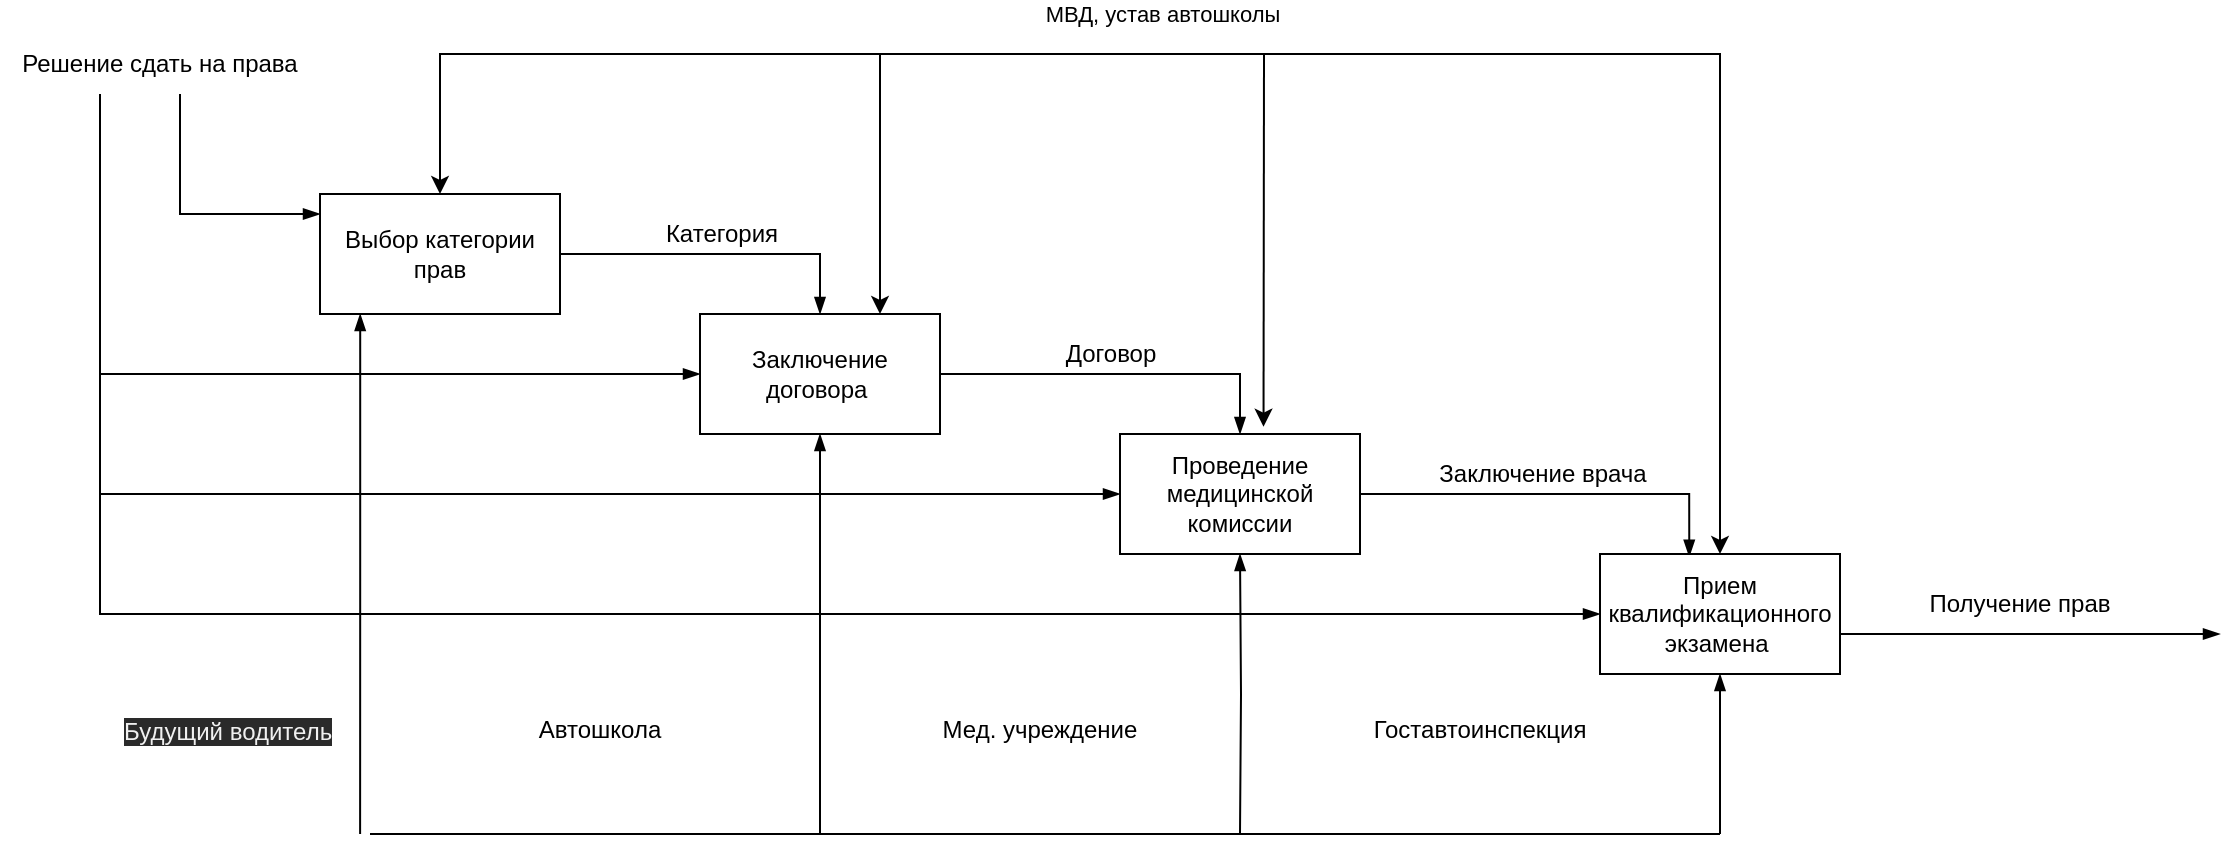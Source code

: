 <mxfile version="20.7.2" type="github">
  <diagram id="OBoXkC4nlz3z7EiW-fcx" name="Страница 1">
    <mxGraphModel dx="1195" dy="663" grid="1" gridSize="10" guides="1" tooltips="1" connect="1" arrows="1" fold="1" page="1" pageScale="1" pageWidth="3300" pageHeight="4681" math="0" shadow="0">
      <root>
        <mxCell id="0" />
        <mxCell id="1" parent="0" />
        <mxCell id="nV9QnrNsVoV1oHg731jg-2" style="edgeStyle=orthogonalEdgeStyle;rounded=0;orthogonalLoop=1;jettySize=auto;html=1;fontSize=12;endArrow=blockThin;endFill=1;" parent="1" source="nV9QnrNsVoV1oHg731jg-3" target="nV9QnrNsVoV1oHg731jg-5" edge="1">
          <mxGeometry relative="1" as="geometry">
            <Array as="points">
              <mxPoint x="450" y="260" />
            </Array>
          </mxGeometry>
        </mxCell>
        <mxCell id="nV9QnrNsVoV1oHg731jg-3" value="Выбор категории прав" style="rounded=0;whiteSpace=wrap;html=1;" parent="1" vertex="1">
          <mxGeometry x="200" y="230" width="120" height="60" as="geometry" />
        </mxCell>
        <mxCell id="nV9QnrNsVoV1oHg731jg-4" value="Договор" style="edgeStyle=orthogonalEdgeStyle;rounded=0;orthogonalLoop=1;jettySize=auto;html=1;entryX=0.5;entryY=0;entryDx=0;entryDy=0;fontSize=12;endArrow=blockThin;endFill=1;" parent="1" source="nV9QnrNsVoV1oHg731jg-5" target="nV9QnrNsVoV1oHg731jg-7" edge="1">
          <mxGeometry x="-0.059" y="10" relative="1" as="geometry">
            <mxPoint as="offset" />
          </mxGeometry>
        </mxCell>
        <mxCell id="nV9QnrNsVoV1oHg731jg-5" value="&lt;span style=&quot;font-size: 12px;&quot;&gt;&lt;font style=&quot;vertical-align: inherit;&quot;&gt;&lt;font style=&quot;vertical-align: inherit;&quot;&gt;&lt;font style=&quot;vertical-align: inherit;&quot;&gt;&lt;font style=&quot;vertical-align: inherit;&quot;&gt;Заключение договора&amp;nbsp;&lt;/font&gt;&lt;/font&gt;&lt;/font&gt;&lt;/font&gt;&lt;/span&gt;" style="rounded=0;whiteSpace=wrap;html=1;fontSize=10;" parent="1" vertex="1">
          <mxGeometry x="390" y="290" width="120" height="60" as="geometry" />
        </mxCell>
        <mxCell id="nV9QnrNsVoV1oHg731jg-6" value="Заключение врача" style="edgeStyle=orthogonalEdgeStyle;rounded=0;orthogonalLoop=1;jettySize=auto;html=1;entryX=0.372;entryY=0.022;entryDx=0;entryDy=0;entryPerimeter=0;fontSize=12;endArrow=blockThin;endFill=1;" parent="1" source="nV9QnrNsVoV1oHg731jg-7" target="nV9QnrNsVoV1oHg731jg-9" edge="1">
          <mxGeometry x="-0.074" y="10" relative="1" as="geometry">
            <Array as="points">
              <mxPoint x="885" y="380" />
            </Array>
            <mxPoint as="offset" />
          </mxGeometry>
        </mxCell>
        <mxCell id="nV9QnrNsVoV1oHg731jg-7" value="&lt;font style=&quot;vertical-align: inherit;&quot;&gt;&lt;font style=&quot;vertical-align: inherit;&quot;&gt;&lt;font style=&quot;vertical-align: inherit;&quot;&gt;&lt;font style=&quot;vertical-align: inherit;&quot;&gt;Проведение медицинской комиссии&lt;/font&gt;&lt;/font&gt;&lt;/font&gt;&lt;/font&gt;" style="rounded=0;whiteSpace=wrap;html=1;fontSize=12;" parent="1" vertex="1">
          <mxGeometry x="600" y="350" width="120" height="60" as="geometry" />
        </mxCell>
        <mxCell id="nV9QnrNsVoV1oHg731jg-8" style="edgeStyle=orthogonalEdgeStyle;rounded=0;orthogonalLoop=1;jettySize=auto;html=1;fontSize=12;endArrow=blockThin;endFill=1;" parent="1" source="nV9QnrNsVoV1oHg731jg-9" edge="1">
          <mxGeometry relative="1" as="geometry">
            <mxPoint x="1150" y="450" as="targetPoint" />
            <Array as="points">
              <mxPoint x="1120" y="450" />
            </Array>
          </mxGeometry>
        </mxCell>
        <mxCell id="nV9QnrNsVoV1oHg731jg-9" value="&lt;font style=&quot;vertical-align: inherit;&quot;&gt;&lt;font style=&quot;vertical-align: inherit;&quot;&gt;&lt;font style=&quot;vertical-align: inherit;&quot;&gt;&lt;font style=&quot;vertical-align: inherit;&quot;&gt;&lt;font style=&quot;vertical-align: inherit;&quot;&gt;&lt;font style=&quot;vertical-align: inherit;&quot;&gt;Прием квалификационного экзамена&amp;nbsp;&lt;/font&gt;&lt;/font&gt;&lt;/font&gt;&lt;/font&gt;&lt;/font&gt;&lt;/font&gt;" style="rounded=0;whiteSpace=wrap;html=1;fontSize=12;" parent="1" vertex="1">
          <mxGeometry x="840" y="410" width="120" height="60" as="geometry" />
        </mxCell>
        <mxCell id="nV9QnrNsVoV1oHg731jg-10" style="edgeStyle=orthogonalEdgeStyle;rounded=0;orthogonalLoop=1;jettySize=auto;html=1;fontSize=12;endArrow=blockThin;endFill=1;" parent="1" target="nV9QnrNsVoV1oHg731jg-3" edge="1">
          <mxGeometry relative="1" as="geometry">
            <Array as="points">
              <mxPoint x="220" y="410" />
              <mxPoint x="220" y="410" />
            </Array>
            <mxPoint x="220.059" y="550" as="sourcePoint" />
          </mxGeometry>
        </mxCell>
        <mxCell id="nV9QnrNsVoV1oHg731jg-11" style="edgeStyle=orthogonalEdgeStyle;rounded=0;orthogonalLoop=1;jettySize=auto;html=1;fontSize=12;endArrow=blockThin;endFill=1;" parent="1" target="nV9QnrNsVoV1oHg731jg-5" edge="1">
          <mxGeometry relative="1" as="geometry">
            <Array as="points">
              <mxPoint x="450" y="430" />
              <mxPoint x="450" y="430" />
            </Array>
            <mxPoint x="450" y="550" as="sourcePoint" />
          </mxGeometry>
        </mxCell>
        <mxCell id="nV9QnrNsVoV1oHg731jg-12" value="&lt;font style=&quot;vertical-align: inherit;&quot;&gt;&lt;font style=&quot;vertical-align: inherit;&quot;&gt;Автошкола&lt;/font&gt;&lt;/font&gt;" style="text;html=1;strokeColor=none;fillColor=none;align=center;verticalAlign=middle;whiteSpace=wrap;rounded=0;fontSize=12;" parent="1" vertex="1">
          <mxGeometry x="310" y="482.5" width="60" height="30" as="geometry" />
        </mxCell>
        <mxCell id="nV9QnrNsVoV1oHg731jg-13" style="edgeStyle=orthogonalEdgeStyle;rounded=0;orthogonalLoop=1;jettySize=auto;html=1;entryX=0.5;entryY=1;entryDx=0;entryDy=0;fontSize=12;endArrow=blockThin;endFill=1;" parent="1" target="nV9QnrNsVoV1oHg731jg-7" edge="1">
          <mxGeometry relative="1" as="geometry">
            <mxPoint x="660" y="550" as="sourcePoint" />
          </mxGeometry>
        </mxCell>
        <mxCell id="nV9QnrNsVoV1oHg731jg-14" value="&lt;font style=&quot;vertical-align: inherit;&quot;&gt;&lt;font style=&quot;vertical-align: inherit;&quot;&gt;Мед. учреждение&lt;/font&gt;&lt;/font&gt;" style="text;html=1;strokeColor=none;fillColor=none;align=center;verticalAlign=middle;whiteSpace=wrap;rounded=0;fontSize=12;" parent="1" vertex="1">
          <mxGeometry x="500" y="482.5" width="120" height="30" as="geometry" />
        </mxCell>
        <mxCell id="nV9QnrNsVoV1oHg731jg-15" style="edgeStyle=orthogonalEdgeStyle;rounded=0;orthogonalLoop=1;jettySize=auto;html=1;entryX=0.5;entryY=1;entryDx=0;entryDy=0;fontSize=12;endArrow=blockThin;endFill=1;" parent="1" target="nV9QnrNsVoV1oHg731jg-9" edge="1">
          <mxGeometry relative="1" as="geometry">
            <mxPoint x="900" y="550" as="sourcePoint" />
            <Array as="points">
              <mxPoint x="900" y="525" />
            </Array>
          </mxGeometry>
        </mxCell>
        <mxCell id="nV9QnrNsVoV1oHg731jg-16" value="Гоставтоинспекция" style="text;html=1;strokeColor=none;fillColor=none;align=center;verticalAlign=middle;whiteSpace=wrap;rounded=0;fontSize=12;" parent="1" vertex="1">
          <mxGeometry x="750" y="482.5" width="60" height="30" as="geometry" />
        </mxCell>
        <mxCell id="nV9QnrNsVoV1oHg731jg-17" style="edgeStyle=orthogonalEdgeStyle;rounded=0;orthogonalLoop=1;jettySize=auto;html=1;fontSize=12;endArrow=blockThin;endFill=1;entryX=0;entryY=0.5;entryDx=0;entryDy=0;" parent="1" source="nV9QnrNsVoV1oHg731jg-19" target="nV9QnrNsVoV1oHg731jg-9" edge="1">
          <mxGeometry relative="1" as="geometry">
            <mxPoint x="810" y="510" as="targetPoint" />
            <mxPoint x="90.059" y="190" as="sourcePoint" />
            <Array as="points">
              <mxPoint x="90" y="440" />
            </Array>
          </mxGeometry>
        </mxCell>
        <mxCell id="nV9QnrNsVoV1oHg731jg-18" style="edgeStyle=orthogonalEdgeStyle;rounded=0;orthogonalLoop=1;jettySize=auto;html=1;fontSize=12;endArrow=blockThin;endFill=1;" parent="1" source="nV9QnrNsVoV1oHg731jg-19" edge="1">
          <mxGeometry relative="1" as="geometry">
            <mxPoint x="150" y="160" as="sourcePoint" />
            <mxPoint x="200" y="240" as="targetPoint" />
            <Array as="points">
              <mxPoint x="130" y="240" />
            </Array>
          </mxGeometry>
        </mxCell>
        <mxCell id="nV9QnrNsVoV1oHg731jg-19" value="Решение сдать на права" style="text;html=1;strokeColor=none;fillColor=none;align=center;verticalAlign=middle;whiteSpace=wrap;rounded=0;fontSize=12;" parent="1" vertex="1">
          <mxGeometry x="40" y="150" width="160" height="30" as="geometry" />
        </mxCell>
        <mxCell id="nV9QnrNsVoV1oHg731jg-20" value="Получение прав" style="text;html=1;strokeColor=none;fillColor=none;align=center;verticalAlign=middle;whiteSpace=wrap;rounded=0;fontSize=12;" parent="1" vertex="1">
          <mxGeometry x="1000" y="420" width="100" height="30" as="geometry" />
        </mxCell>
        <mxCell id="nV9QnrNsVoV1oHg731jg-21" value="Категория" style="text;html=1;strokeColor=none;fillColor=none;align=center;verticalAlign=middle;whiteSpace=wrap;rounded=0;fontSize=12;" parent="1" vertex="1">
          <mxGeometry x="336" y="235" width="130" height="30" as="geometry" />
        </mxCell>
        <mxCell id="nV9QnrNsVoV1oHg731jg-22" style="edgeStyle=orthogonalEdgeStyle;rounded=0;orthogonalLoop=1;jettySize=auto;html=1;fontSize=12;endArrow=blockThin;endFill=1;entryX=0;entryY=0.5;entryDx=0;entryDy=0;" parent="1" target="nV9QnrNsVoV1oHg731jg-5" edge="1">
          <mxGeometry relative="1" as="geometry">
            <mxPoint x="89.999" y="180" as="sourcePoint" />
            <mxPoint x="159.94" y="240" as="targetPoint" />
            <Array as="points">
              <mxPoint x="90" y="320" />
            </Array>
          </mxGeometry>
        </mxCell>
        <mxCell id="nV9QnrNsVoV1oHg731jg-23" style="edgeStyle=orthogonalEdgeStyle;rounded=0;orthogonalLoop=1;jettySize=auto;html=1;fontSize=12;endArrow=blockThin;endFill=1;entryX=0;entryY=0.5;entryDx=0;entryDy=0;" parent="1" target="nV9QnrNsVoV1oHg731jg-7" edge="1">
          <mxGeometry relative="1" as="geometry">
            <mxPoint x="90" y="180" as="sourcePoint" />
            <mxPoint x="400" y="330" as="targetPoint" />
            <Array as="points">
              <mxPoint x="90" y="190" />
              <mxPoint x="90" y="370" />
            </Array>
          </mxGeometry>
        </mxCell>
        <mxCell id="nV9QnrNsVoV1oHg731jg-24" value="МВД, устав автошколы" style="endArrow=classic;startArrow=classic;html=1;rounded=0;entryX=0.5;entryY=0;entryDx=0;entryDy=0;" parent="1" target="nV9QnrNsVoV1oHg731jg-3" edge="1">
          <mxGeometry x="0.104" y="-20" width="50" height="50" relative="1" as="geometry">
            <mxPoint x="900" y="410" as="sourcePoint" />
            <mxPoint x="950" y="360" as="targetPoint" />
            <Array as="points">
              <mxPoint x="900" y="160" />
              <mxPoint x="260" y="160" />
            </Array>
            <mxPoint x="1" as="offset" />
          </mxGeometry>
        </mxCell>
        <mxCell id="nV9QnrNsVoV1oHg731jg-25" value="" style="endArrow=classic;html=1;rounded=0;entryX=0.598;entryY=-0.061;entryDx=0;entryDy=0;entryPerimeter=0;" parent="1" target="nV9QnrNsVoV1oHg731jg-7" edge="1">
          <mxGeometry width="50" height="50" relative="1" as="geometry">
            <mxPoint x="672" y="160" as="sourcePoint" />
            <mxPoint x="720" y="110" as="targetPoint" />
          </mxGeometry>
        </mxCell>
        <mxCell id="nV9QnrNsVoV1oHg731jg-26" value="" style="endArrow=classic;html=1;rounded=0;" parent="1" edge="1">
          <mxGeometry width="50" height="50" relative="1" as="geometry">
            <mxPoint x="480" y="160" as="sourcePoint" />
            <mxPoint x="480" y="290" as="targetPoint" />
          </mxGeometry>
        </mxCell>
        <mxCell id="nV9QnrNsVoV1oHg731jg-27" value="" style="endArrow=none;html=1;rounded=0;exitX=0.25;exitY=0;exitDx=0;exitDy=0;" parent="1" edge="1">
          <mxGeometry width="50" height="50" relative="1" as="geometry">
            <mxPoint x="225" y="550" as="sourcePoint" />
            <mxPoint x="900" y="550" as="targetPoint" />
          </mxGeometry>
        </mxCell>
        <mxCell id="nV9QnrNsVoV1oHg731jg-28" value="&lt;span style=&quot;color: rgb(240, 240, 240); font-family: Helvetica; font-size: 12px; font-style: normal; font-variant-ligatures: normal; font-variant-caps: normal; font-weight: 400; letter-spacing: normal; orphans: 2; text-align: center; text-indent: 0px; text-transform: none; widows: 2; word-spacing: 0px; -webkit-text-stroke-width: 0px; background-color: rgb(42, 42, 42); text-decoration-thickness: initial; text-decoration-style: initial; text-decoration-color: initial; float: none; display: inline !important;&quot;&gt;Будущий водитель&lt;/span&gt;" style="text;whiteSpace=wrap;html=1;" parent="1" vertex="1">
          <mxGeometry x="100" y="485" width="110" height="25" as="geometry" />
        </mxCell>
      </root>
    </mxGraphModel>
  </diagram>
</mxfile>
